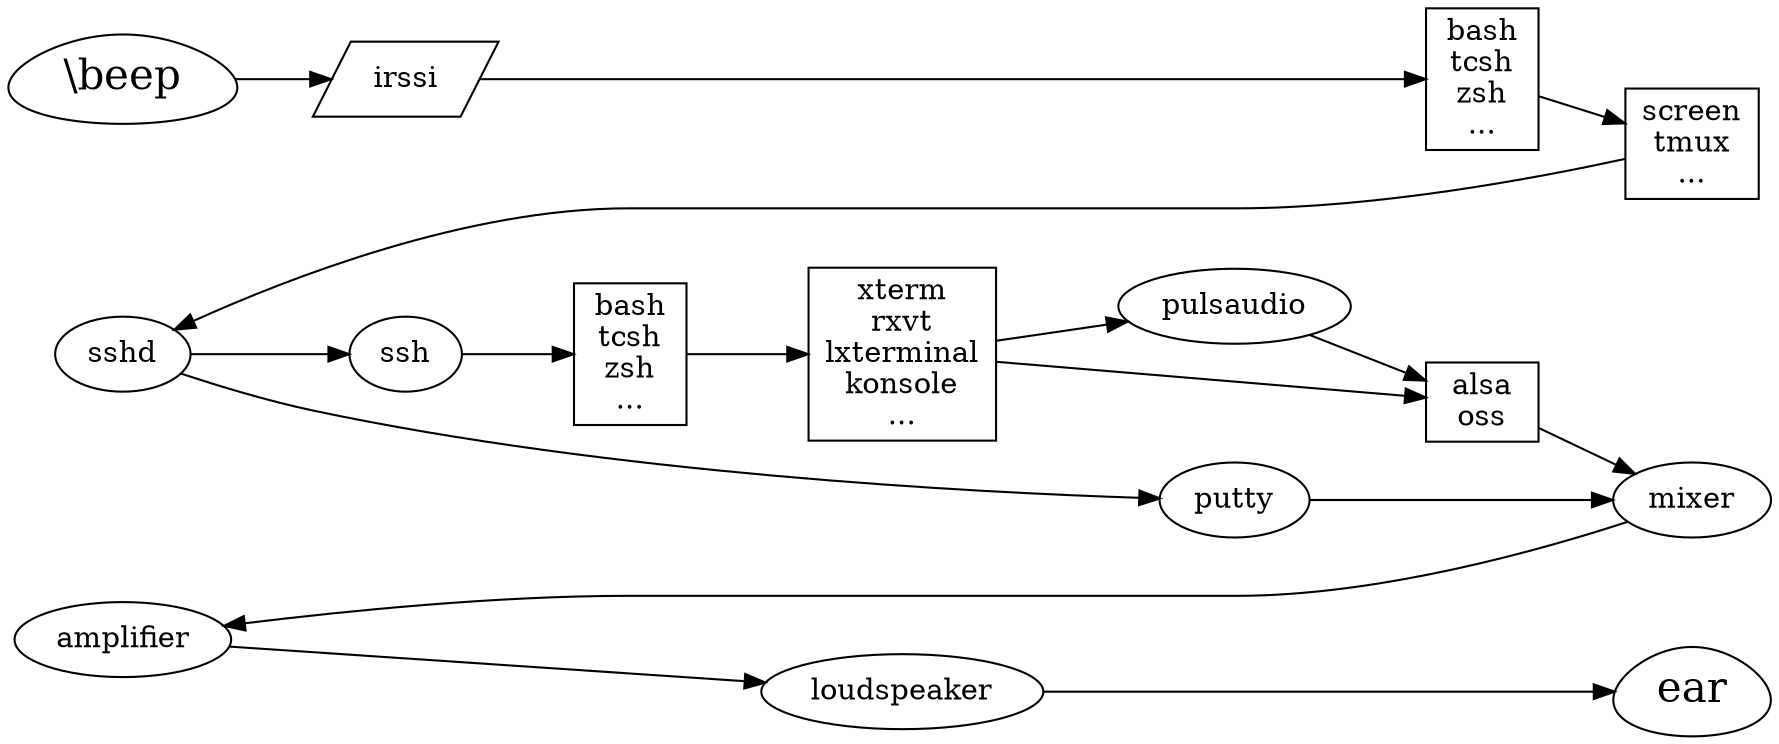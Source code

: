 digraph line {
	size="100,100"
	rankdir=LR;
	beep -> irssi -> shell1 -> screen -> sshd ;
	sshd -> ssh;

	ssh -> shell2 -> xterm -> pulsaudio -> alsa ;
	xterm -> alsa;
	alsa -> mixer;

	mixer -> amplifier -> loudspeaker -> ear;

	sshd -> putty -> mixer;

	{rank=same; beep sshd amplifier}
	{rank=same; screen mixer ear}

	beep [shape=egg,label="\\beep",fontsize=20];
	irssi [shape=parallelogram,label="irssi",href="/"];
	shell1 [shape=box,label="bash\ntcsh\nzsh\n...",href="#shell"];
	shell2 [shape=box,label="bash\ntcsh\nzsh\n...",href="#shell"];
	screen [shape=box,label="screen\ntmux\n..."];
	xterm [shape=box,label="xterm\nrxvt\nlxterminal\nkonsole\n..."];
	alsa [shape=box,label="alsa\noss"];
	ear [shape=egg,label="ear",fontsize=20];
	
}

